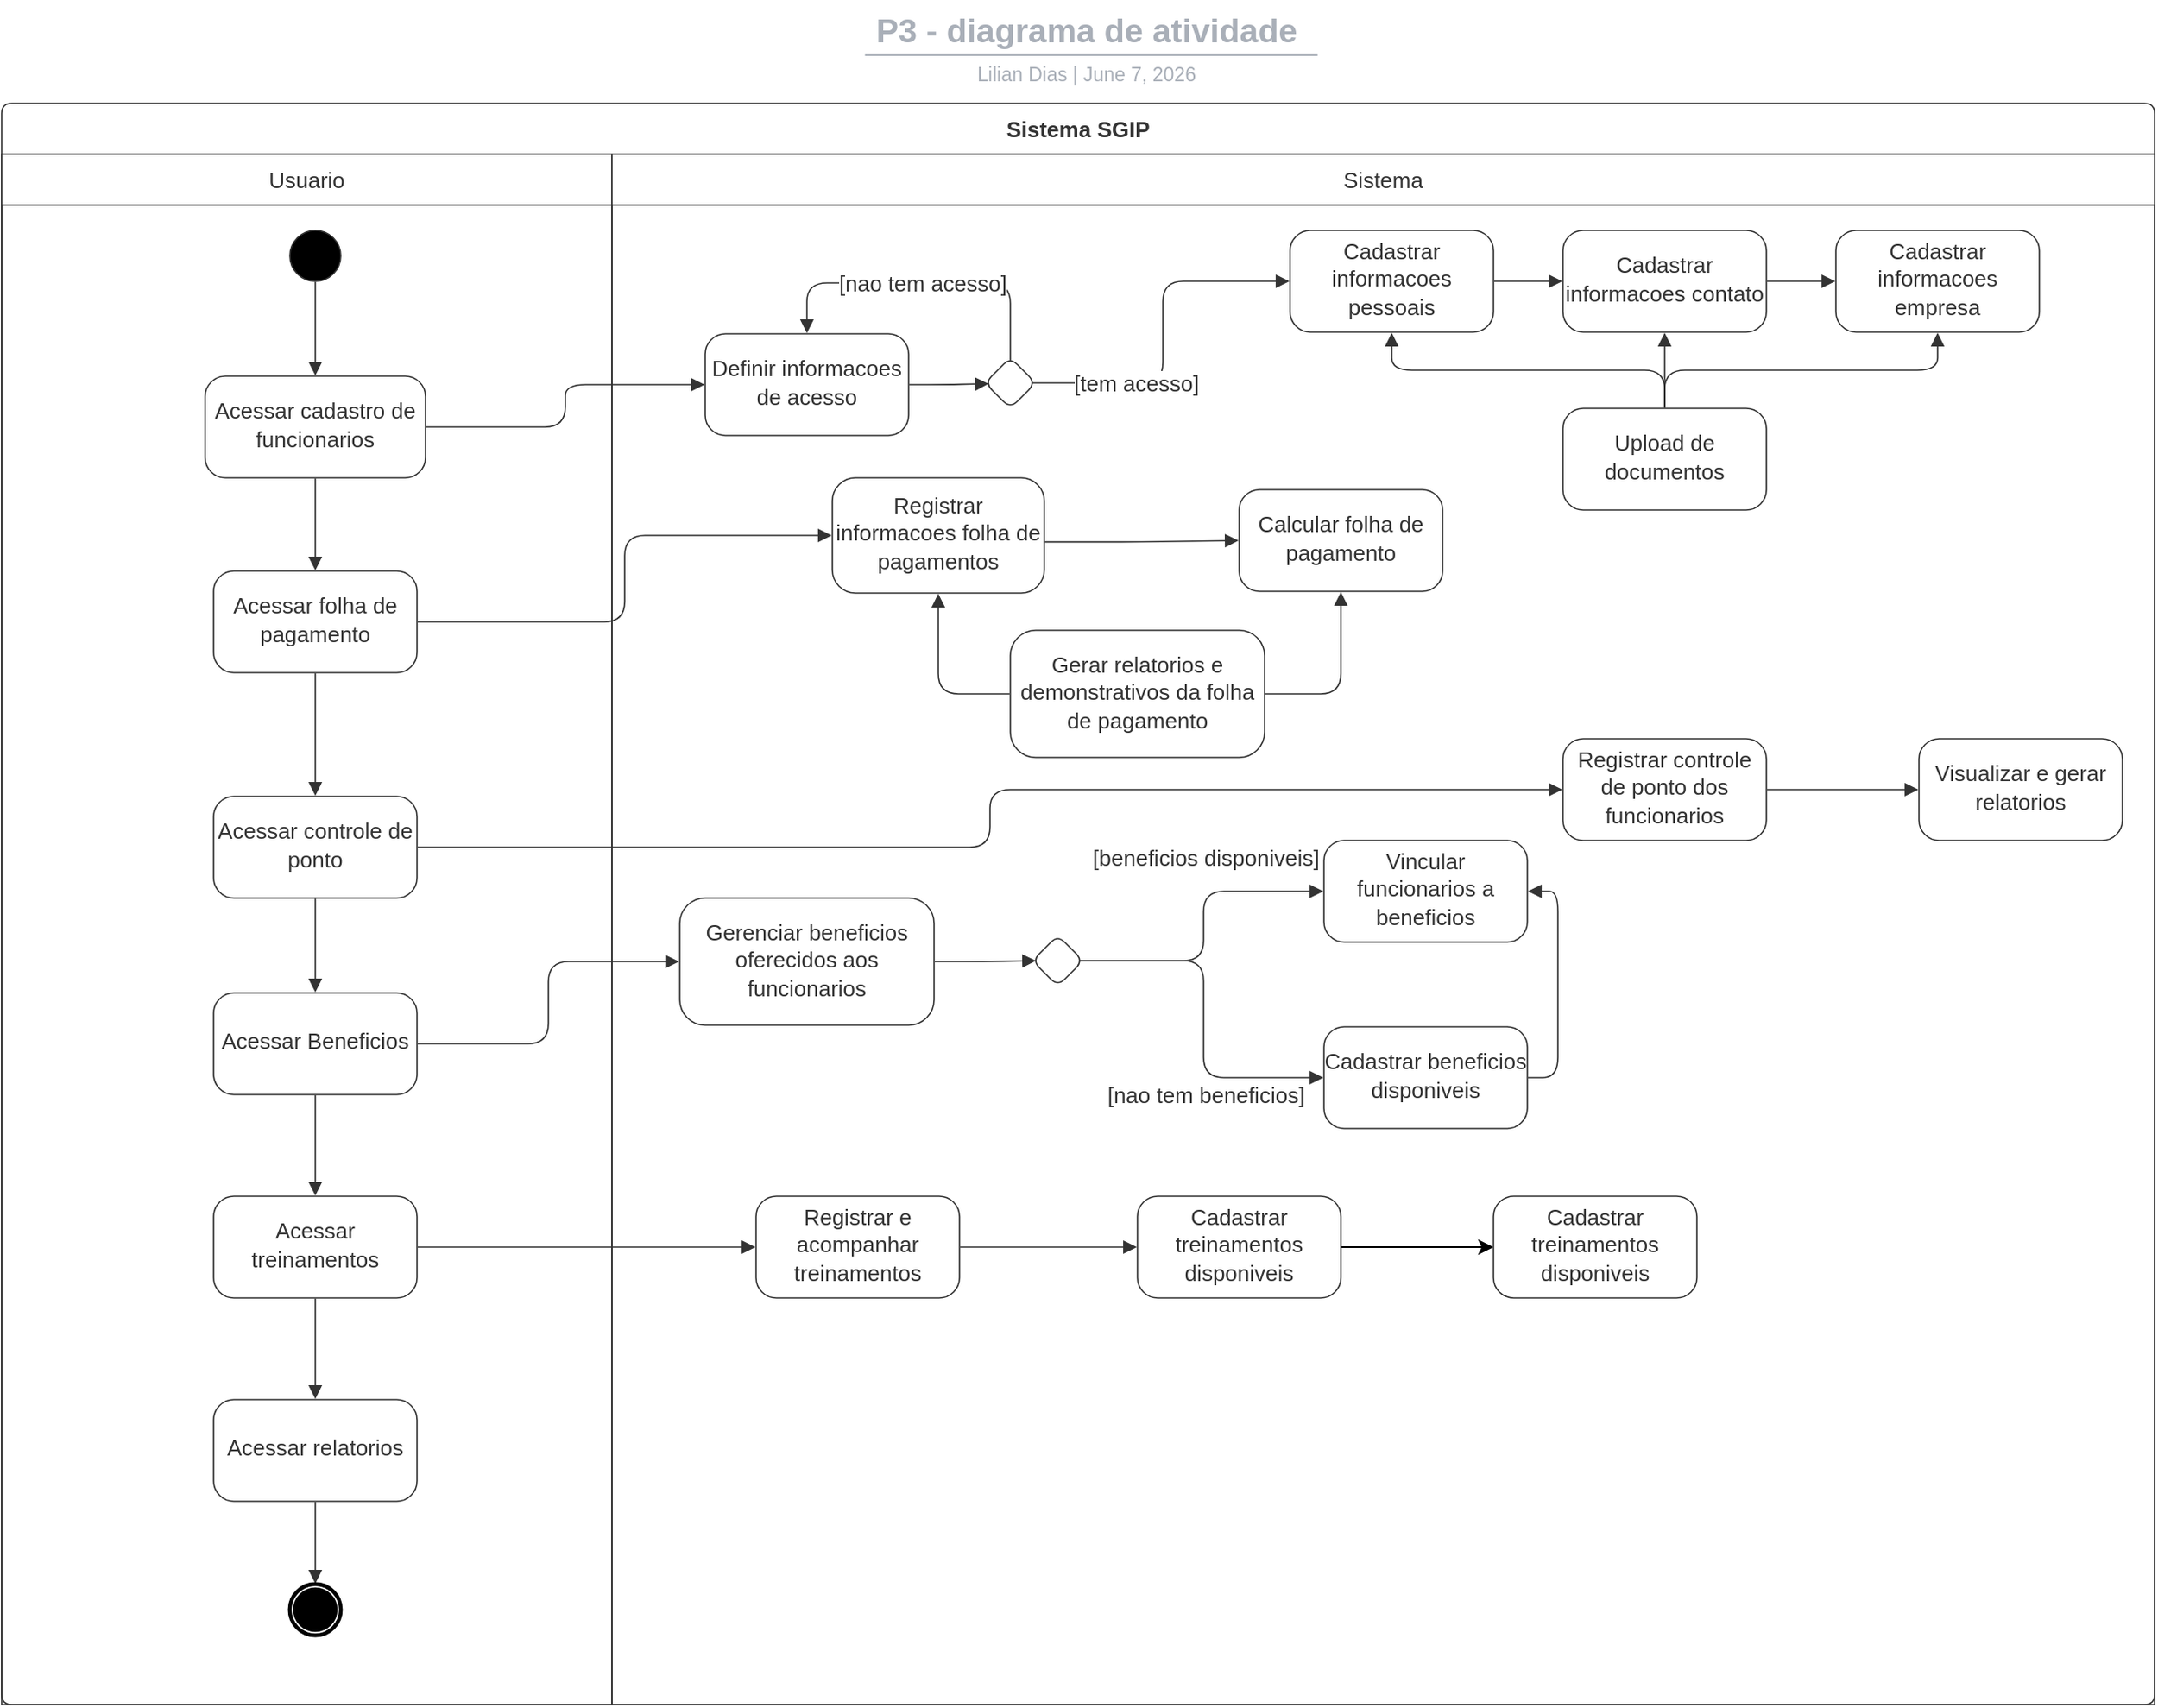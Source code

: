 <mxfile version="21.5.2" type="github">
  <diagram id="C5RBs43oDa-KdzZeNtuy" name="Page-1">
    <mxGraphModel dx="2074" dy="797" grid="1" gridSize="10" guides="1" tooltips="1" connect="1" arrows="1" fold="1" page="1" pageScale="1" pageWidth="827" pageHeight="1169" math="0" shadow="0">
      <root>
        <mxCell id="WIyWlLk6GJQsqaUBKTNV-0" />
        <mxCell id="WIyWlLk6GJQsqaUBKTNV-1" parent="WIyWlLk6GJQsqaUBKTNV-0" />
        <mxCell id="VfAm5lMC9TSW_gZZQwDL-0" value="Sistema SGIP" style="swimlane;startSize=30;html=1;whiteSpace=wrap;childLayout=stackLayout;resizeParent=1;dropTarget=0;spacing=0;strokeColor=#333333;strokeOpacity=100;fillOpacity=100;rounded=1;absoluteArcSize=1;arcSize=12;fillColor=#ffffff;strokeWidth=0.8;container=1;pointerEvents=0;collapsible=0;recursiveResize=0;fontSize=13;fontColor=#333333;align=center;" vertex="1" parent="WIyWlLk6GJQsqaUBKTNV-1">
          <mxGeometry x="20" y="75" width="1270" height="945" as="geometry" />
        </mxCell>
        <mxCell id="VfAm5lMC9TSW_gZZQwDL-1" value="Usuario" style="swimlane;html=1;whiteSpace=wrap;connectable=0;fontStyle=0;startSize=30;dropTarget=0;rounded=0;spacing=0;strokeColor=#333333;strokeOpacity=100;fillOpacity=100;fillColor=#ffffff;strokeWidth=0.8;container=1;pointerEvents=0;collapsible=0;recursiveResize=0;fontSize=13;fontColor=#333333;align=center;" vertex="1" parent="VfAm5lMC9TSW_gZZQwDL-0">
          <mxGeometry y="30" width="360.0" height="915" as="geometry" />
        </mxCell>
        <mxCell id="VfAm5lMC9TSW_gZZQwDL-2" value="Sistema" style="swimlane;html=1;whiteSpace=wrap;connectable=0;fontStyle=0;startSize=30;dropTarget=0;rounded=0;spacing=0;strokeColor=#333333;strokeOpacity=100;fillOpacity=100;fillColor=#ffffff;strokeWidth=0.8;container=1;pointerEvents=0;collapsible=0;recursiveResize=0;fontSize=13;fontColor=#333333;align=center;" vertex="1" parent="VfAm5lMC9TSW_gZZQwDL-0">
          <mxGeometry x="360.0" y="30" width="910" height="915" as="geometry" />
        </mxCell>
        <mxCell id="VfAm5lMC9TSW_gZZQwDL-3" value="" style="html=1;jettySize=18;whiteSpace=wrap;fontSize=13;fontFamily=helvetica;strokeColor=#333333;strokeOpacity=100;strokeWidth=0.8;rounded=1;arcSize=24;edgeStyle=orthogonalEdgeStyle;startArrow=none;endArrow=block;endFill=1;exitX=0.5;exitY=1.006;exitPerimeter=0;entryX=0.5;entryY=-0.013;entryPerimeter=0;lucidId=8az7VB~RR4tr;" edge="1" parent="WIyWlLk6GJQsqaUBKTNV-1" source="VfAm5lMC9TSW_gZZQwDL-17" target="VfAm5lMC9TSW_gZZQwDL-4">
          <mxGeometry width="100" height="100" relative="1" as="geometry">
            <Array as="points" />
          </mxGeometry>
        </mxCell>
        <mxCell id="VfAm5lMC9TSW_gZZQwDL-4" value="" style="html=1;overflow=block;blockSpacing=1;whiteSpace=wrap;shape=mxgraph.bpmn.shape;outline=end;symbol=terminate;strokeColor=#000000;fillColor=#ffffff;fontSize=13;spacing=3.6;strokeOpacity=100;fillOpacity=100;rounded=1;absoluteArcSize=1;arcSize=12;strokeWidth=0.8;lucidId=8az7l5J2gxka;" vertex="1" parent="WIyWlLk6GJQsqaUBKTNV-1">
          <mxGeometry x="190" y="949" width="30" height="30" as="geometry" />
        </mxCell>
        <mxCell id="VfAm5lMC9TSW_gZZQwDL-5" value="" style="group;dropTarget=0;pointerEvents=0;" vertex="1" parent="WIyWlLk6GJQsqaUBKTNV-1">
          <mxGeometry x="340" y="15" width="640" height="45" as="geometry" />
        </mxCell>
        <UserObject label="Lilian Dias |  %date{mmmm d, yyyy}%" placeholders="1" id="VfAm5lMC9TSW_gZZQwDL-6">
          <mxCell style="html=1;overflow=block;blockSpacing=1;whiteSpace=wrap;fontSize=11.5;fontColor=#a9afb8;align=center;spacingLeft=7;spacingRight=7;spacingTop=2;spacing=3;strokeOpacity=0;fillOpacity=0;rounded=1;absoluteArcSize=1;arcSize=12;fillColor=#ffffff;strokeWidth=1.5;lucidId=XAHRuz~U8Yj1;" vertex="1" parent="VfAm5lMC9TSW_gZZQwDL-5">
            <mxGeometry y="31" width="640" height="14" as="geometry" />
          </mxCell>
        </UserObject>
        <UserObject label="P3 - diagrama de atividade" placeholders="1" id="VfAm5lMC9TSW_gZZQwDL-7">
          <mxCell style="html=1;overflow=block;blockSpacing=1;whiteSpace=wrap;fontSize=19.7;fontColor=#a9afb8;fontStyle=1;align=center;spacingLeft=7;spacingRight=7;spacingTop=2;spacing=3;strokeOpacity=0;fillOpacity=0;rounded=1;absoluteArcSize=1;arcSize=12;fillColor=#ffffff;strokeWidth=1.5;lucidId=XAHRGF5BMHfK;" vertex="1" parent="VfAm5lMC9TSW_gZZQwDL-5">
            <mxGeometry width="640" height="31" as="geometry" />
          </mxCell>
        </UserObject>
        <mxCell id="VfAm5lMC9TSW_gZZQwDL-8" value="" style="html=1;jettySize=18;whiteSpace=wrap;fontSize=13;fontFamily=Helvetica;strokeColor=#a9afb8;strokeOpacity=100;strokeWidth=1.5;rounded=0;startArrow=none;endArrow=none;lucidId=XAHRdl.yW0Wk;" edge="1" parent="VfAm5lMC9TSW_gZZQwDL-5">
          <mxGeometry width="100" height="100" relative="1" as="geometry">
            <Array as="points" />
            <mxPoint x="189" y="31" as="sourcePoint" />
            <mxPoint x="456" y="31" as="targetPoint" />
          </mxGeometry>
        </mxCell>
        <mxCell id="VfAm5lMC9TSW_gZZQwDL-9" value="&lt;div style=&quot;display: flex; justify-content: center; text-align: center; align-items: baseline; font-size: 0; line-height: 1.25;margin-top: -2px;&quot;&gt;&lt;span&gt;&lt;span style=&quot;font-size:13px;color:#333333;&quot;&gt;Acessar cadastro de funcionarios&lt;/span&gt;&lt;/span&gt;&lt;/div&gt;" style="rounded=1;arcSize=20;whiteSpace=wrap;overflow=block;blockSpacing=1;html=1;fontSize=13;spacing=0;strokeColor=#333333;strokeOpacity=100;fillOpacity=100;fillColor=#ffffff;strokeWidth=0.8;" vertex="1" parent="WIyWlLk6GJQsqaUBKTNV-1">
          <mxGeometry x="140" y="236" width="130" height="60" as="geometry" />
        </mxCell>
        <mxCell id="VfAm5lMC9TSW_gZZQwDL-10" value="&lt;div style=&quot;display: flex; justify-content: center; text-align: center; align-items: baseline; font-size: 0; line-height: 1.25;margin-top: -2px;&quot;&gt;&lt;span&gt;&lt;span style=&quot;font-size:13px;color:#333333;&quot;&gt;Acessar folha de pagamento&lt;/span&gt;&lt;/span&gt;&lt;/div&gt;" style="rounded=1;arcSize=20;whiteSpace=wrap;overflow=block;blockSpacing=1;html=1;fontSize=13;spacing=0;strokeColor=#333333;strokeOpacity=100;fillOpacity=100;fillColor=#ffffff;strokeWidth=0.8;" vertex="1" parent="WIyWlLk6GJQsqaUBKTNV-1">
          <mxGeometry x="145" y="351" width="120" height="60" as="geometry" />
        </mxCell>
        <mxCell id="VfAm5lMC9TSW_gZZQwDL-11" value="&lt;div style=&quot;display: flex; justify-content: center; text-align: center; align-items: baseline; font-size: 0; line-height: 1.25;margin-top: -2px;&quot;&gt;&lt;span&gt;&lt;span style=&quot;font-size:13px;color:#333333;&quot;&gt;Acessar controle de ponto&lt;/span&gt;&lt;/span&gt;&lt;/div&gt;" style="rounded=1;arcSize=20;whiteSpace=wrap;overflow=block;blockSpacing=1;html=1;fontSize=13;spacing=0;strokeColor=#333333;strokeOpacity=100;fillOpacity=100;fillColor=#ffffff;strokeWidth=0.8;" vertex="1" parent="WIyWlLk6GJQsqaUBKTNV-1">
          <mxGeometry x="145" y="484" width="120" height="60" as="geometry" />
        </mxCell>
        <mxCell id="VfAm5lMC9TSW_gZZQwDL-12" value="" style="html=1;jettySize=18;whiteSpace=wrap;fontSize=13;strokeColor=#333333;strokeOpacity=100;strokeWidth=0.8;rounded=1;arcSize=24;edgeStyle=orthogonalEdgeStyle;startArrow=none;endArrow=block;endFill=1;exitX=0.5;exitY=1.006;exitPerimeter=0;entryX=0.5;entryY=-0.006;entryPerimeter=0;lucidId=9Hlx~xrgSM9n;" edge="1" parent="WIyWlLk6GJQsqaUBKTNV-1" source="VfAm5lMC9TSW_gZZQwDL-11" target="VfAm5lMC9TSW_gZZQwDL-13">
          <mxGeometry width="100" height="100" relative="1" as="geometry">
            <Array as="points" />
          </mxGeometry>
        </mxCell>
        <mxCell id="VfAm5lMC9TSW_gZZQwDL-13" value="&lt;div style=&quot;display: flex; justify-content: center; text-align: center; align-items: baseline; font-size: 0; line-height: 1.25;margin-top: -2px;&quot;&gt;&lt;span&gt;&lt;span style=&quot;font-size:13px;color:#333333;&quot;&gt;Acessar Beneficios&lt;/span&gt;&lt;/span&gt;&lt;/div&gt;" style="rounded=1;arcSize=20;whiteSpace=wrap;overflow=block;blockSpacing=1;html=1;fontSize=13;spacing=0;strokeColor=#333333;strokeOpacity=100;fillOpacity=100;fillColor=#ffffff;strokeWidth=0.8;" vertex="1" parent="WIyWlLk6GJQsqaUBKTNV-1">
          <mxGeometry x="145" y="600" width="120" height="60" as="geometry" />
        </mxCell>
        <mxCell id="VfAm5lMC9TSW_gZZQwDL-14" value="" style="html=1;jettySize=18;whiteSpace=wrap;fontSize=13;strokeColor=#333333;strokeOpacity=100;strokeWidth=0.8;rounded=1;arcSize=24;edgeStyle=orthogonalEdgeStyle;startArrow=none;endArrow=block;endFill=1;exitX=0.5;exitY=1.006;exitPerimeter=0;entryX=0.5;entryY=-0.006;entryPerimeter=0;lucidId=OJlxJ6i3S-UA;" edge="1" parent="WIyWlLk6GJQsqaUBKTNV-1" source="VfAm5lMC9TSW_gZZQwDL-13" target="VfAm5lMC9TSW_gZZQwDL-15">
          <mxGeometry width="100" height="100" relative="1" as="geometry">
            <Array as="points" />
          </mxGeometry>
        </mxCell>
        <mxCell id="VfAm5lMC9TSW_gZZQwDL-15" value="&lt;div style=&quot;display: flex; justify-content: center; text-align: center; align-items: baseline; font-size: 0; line-height: 1.25;margin-top: -2px;&quot;&gt;&lt;span&gt;&lt;span style=&quot;font-size:13px;color:#333333;&quot;&gt;Acessar treinamentos&lt;/span&gt;&lt;/span&gt;&lt;/div&gt;" style="rounded=1;arcSize=20;whiteSpace=wrap;overflow=block;blockSpacing=1;html=1;fontSize=13;spacing=0;strokeColor=#333333;strokeOpacity=100;fillOpacity=100;fillColor=#ffffff;strokeWidth=0.8;" vertex="1" parent="WIyWlLk6GJQsqaUBKTNV-1">
          <mxGeometry x="145" y="720" width="120" height="60" as="geometry" />
        </mxCell>
        <mxCell id="VfAm5lMC9TSW_gZZQwDL-16" value="" style="html=1;jettySize=18;whiteSpace=wrap;fontSize=13;strokeColor=#333333;strokeOpacity=100;strokeWidth=0.8;rounded=1;arcSize=24;edgeStyle=orthogonalEdgeStyle;startArrow=none;endArrow=block;endFill=1;exitX=0.5;exitY=1.006;exitPerimeter=0;entryX=0.5;entryY=-0.006;entryPerimeter=0;lucidId=-Jlx4M3DqUqU;" edge="1" parent="WIyWlLk6GJQsqaUBKTNV-1" source="VfAm5lMC9TSW_gZZQwDL-15" target="VfAm5lMC9TSW_gZZQwDL-17">
          <mxGeometry width="100" height="100" relative="1" as="geometry">
            <Array as="points" />
          </mxGeometry>
        </mxCell>
        <mxCell id="VfAm5lMC9TSW_gZZQwDL-17" value="&lt;div style=&quot;display: flex; justify-content: center; text-align: center; align-items: baseline; font-size: 0; line-height: 1.25;margin-top: -2px;&quot;&gt;&lt;span&gt;&lt;span style=&quot;font-size:13px;color:#333333;&quot;&gt;Acessar relatorios&lt;/span&gt;&lt;/span&gt;&lt;/div&gt;" style="rounded=1;arcSize=20;whiteSpace=wrap;overflow=block;blockSpacing=1;html=1;fontSize=13;spacing=0;strokeColor=#333333;strokeOpacity=100;fillOpacity=100;fillColor=#ffffff;strokeWidth=0.8;" vertex="1" parent="WIyWlLk6GJQsqaUBKTNV-1">
          <mxGeometry x="145" y="840" width="120" height="60" as="geometry" />
        </mxCell>
        <mxCell id="VfAm5lMC9TSW_gZZQwDL-18" value="&lt;div style=&quot;display: flex; justify-content: center; text-align: center; align-items: baseline; font-size: 0; line-height: 1.25;margin-top: -2px;&quot;&gt;&lt;span&gt;&lt;span style=&quot;font-size:13px;color:#333333;&quot;&gt;Cadastrar informacoes pessoais&lt;/span&gt;&lt;/span&gt;&lt;/div&gt;" style="rounded=1;arcSize=20;whiteSpace=wrap;overflow=block;blockSpacing=1;html=1;fontSize=13;spacing=0;strokeColor=#333333;strokeOpacity=100;fillOpacity=100;fillColor=#ffffff;strokeWidth=0.8;" vertex="1" parent="WIyWlLk6GJQsqaUBKTNV-1">
          <mxGeometry x="780" y="150" width="120" height="60" as="geometry" />
        </mxCell>
        <mxCell id="VfAm5lMC9TSW_gZZQwDL-19" value="&lt;div style=&quot;display: flex; justify-content: center; text-align: center; align-items: baseline; font-size: 0; line-height: 1.25;margin-top: -2px;&quot;&gt;&lt;span&gt;&lt;span style=&quot;font-size:13px;color:#333333;&quot;&gt;Cadastrar informacoes contato&lt;/span&gt;&lt;/span&gt;&lt;/div&gt;" style="rounded=1;arcSize=20;whiteSpace=wrap;overflow=block;blockSpacing=1;html=1;fontSize=13;spacing=0;strokeColor=#333333;strokeOpacity=100;fillOpacity=100;fillColor=#ffffff;strokeWidth=0.8;" vertex="1" parent="WIyWlLk6GJQsqaUBKTNV-1">
          <mxGeometry x="941" y="150" width="120" height="60" as="geometry" />
        </mxCell>
        <mxCell id="VfAm5lMC9TSW_gZZQwDL-20" value="&lt;div style=&quot;display: flex; justify-content: center; text-align: center; align-items: baseline; font-size: 0; line-height: 1.25;margin-top: -2px;&quot;&gt;&lt;span&gt;&lt;span style=&quot;font-size:13px;color:#333333;&quot;&gt;Cadastrar informacoes empresa&lt;/span&gt;&lt;/span&gt;&lt;/div&gt;" style="rounded=1;arcSize=20;whiteSpace=wrap;overflow=block;blockSpacing=1;html=1;fontSize=13;spacing=0;strokeColor=#333333;strokeOpacity=100;fillOpacity=100;fillColor=#ffffff;strokeWidth=0.8;" vertex="1" parent="WIyWlLk6GJQsqaUBKTNV-1">
          <mxGeometry x="1102" y="150" width="120" height="60" as="geometry" />
        </mxCell>
        <mxCell id="VfAm5lMC9TSW_gZZQwDL-21" value="&lt;div style=&quot;display: flex; justify-content: center; text-align: center; align-items: baseline; font-size: 0; line-height: 1.25;margin-top: -2px;&quot;&gt;&lt;span&gt;&lt;span style=&quot;font-size:13px;color:#333333;&quot;&gt;Upload de documentos&lt;/span&gt;&lt;/span&gt;&lt;/div&gt;" style="rounded=1;arcSize=20;whiteSpace=wrap;overflow=block;blockSpacing=1;html=1;fontSize=13;spacing=0;strokeColor=#333333;strokeOpacity=100;fillOpacity=100;fillColor=#ffffff;strokeWidth=0.8;" vertex="1" parent="WIyWlLk6GJQsqaUBKTNV-1">
          <mxGeometry x="941" y="255" width="120" height="60" as="geometry" />
        </mxCell>
        <mxCell id="VfAm5lMC9TSW_gZZQwDL-22" value="&lt;div style=&quot;display: flex; justify-content: center; text-align: center; align-items: baseline; font-size: 0; line-height: 1.25;margin-top: -2px;&quot;&gt;&lt;span&gt;&lt;span style=&quot;font-size:13px;color:#333333;&quot;&gt;Definir informacoes de acesso&lt;/span&gt;&lt;/span&gt;&lt;/div&gt;" style="rounded=1;arcSize=20;whiteSpace=wrap;overflow=block;blockSpacing=1;html=1;fontSize=13;spacing=0;strokeColor=#333333;strokeOpacity=100;fillOpacity=100;fillColor=#ffffff;strokeWidth=0.8;" vertex="1" parent="WIyWlLk6GJQsqaUBKTNV-1">
          <mxGeometry x="435" y="211" width="120" height="60" as="geometry" />
        </mxCell>
        <mxCell id="VfAm5lMC9TSW_gZZQwDL-23" value="&lt;div style=&quot;display: flex; justify-content: center; text-align: center; align-items: baseline; font-size: 0; line-height: 1.25;margin-top: -2px;&quot;&gt;&lt;span&gt;&lt;span style=&quot;font-size:13px;color:#333333;&quot;&gt;Calcular folha de pagamento&lt;/span&gt;&lt;/span&gt;&lt;/div&gt;" style="rounded=1;arcSize=20;whiteSpace=wrap;overflow=block;blockSpacing=1;html=1;fontSize=13;spacing=0;strokeColor=#333333;strokeOpacity=100;fillOpacity=100;fillColor=#ffffff;strokeWidth=0.8;" vertex="1" parent="WIyWlLk6GJQsqaUBKTNV-1">
          <mxGeometry x="750" y="303" width="120" height="60" as="geometry" />
        </mxCell>
        <mxCell id="VfAm5lMC9TSW_gZZQwDL-24" value="&lt;div style=&quot;display: flex; justify-content: center; text-align: center; align-items: baseline; font-size: 0; line-height: 1.25;margin-top: -2px;&quot;&gt;&lt;span&gt;&lt;span style=&quot;font-size:13px;color:#333333;&quot;&gt;Gerar relatorios e demonstrativos da folha de pagamento&lt;/span&gt;&lt;/span&gt;&lt;/div&gt;" style="rounded=1;arcSize=20;whiteSpace=wrap;overflow=block;blockSpacing=1;html=1;fontSize=13;spacing=0;strokeColor=#333333;strokeOpacity=100;fillOpacity=100;fillColor=#ffffff;strokeWidth=0.8;" vertex="1" parent="WIyWlLk6GJQsqaUBKTNV-1">
          <mxGeometry x="615" y="386" width="150" height="75" as="geometry" />
        </mxCell>
        <mxCell id="VfAm5lMC9TSW_gZZQwDL-25" value="" style="html=1;overflow=block;blockSpacing=1;whiteSpace=wrap;ellipse;fillColor=#000000;fontSize=13;spacing=0;strokeColor=#333333;strokeOpacity=100;fillOpacity=100;rounded=1;absoluteArcSize=1;arcSize=12;strokeWidth=0.8;lucidId=L6lxmeAMCi22;" vertex="1" parent="WIyWlLk6GJQsqaUBKTNV-1">
          <mxGeometry x="190" y="150" width="30" height="30" as="geometry" />
        </mxCell>
        <mxCell id="VfAm5lMC9TSW_gZZQwDL-26" value="" style="html=1;jettySize=18;whiteSpace=wrap;fontSize=13;strokeColor=#333333;strokeOpacity=100;strokeWidth=0.8;rounded=1;arcSize=24;edgeStyle=orthogonalEdgeStyle;startArrow=none;endArrow=block;endFill=1;exitX=0.5;exitY=1.013;exitPerimeter=0;entryX=0.5;entryY=-0.006;entryPerimeter=0;lucidId=~6lxOK8rLLWM;" edge="1" parent="WIyWlLk6GJQsqaUBKTNV-1" source="VfAm5lMC9TSW_gZZQwDL-25" target="VfAm5lMC9TSW_gZZQwDL-9">
          <mxGeometry width="100" height="100" relative="1" as="geometry">
            <Array as="points" />
          </mxGeometry>
        </mxCell>
        <mxCell id="VfAm5lMC9TSW_gZZQwDL-27" value="" style="html=1;jettySize=18;whiteSpace=wrap;fontSize=13;strokeColor=#333333;strokeOpacity=100;strokeWidth=0.8;rounded=1;arcSize=24;edgeStyle=orthogonalEdgeStyle;startArrow=none;endArrow=block;endFill=1;exitX=1.003;exitY=0.5;exitPerimeter=0;entryX=-0.003;entryY=0.5;entryPerimeter=0;lucidId=c~lxvWkTwuAA;" edge="1" parent="WIyWlLk6GJQsqaUBKTNV-1" source="VfAm5lMC9TSW_gZZQwDL-18" target="VfAm5lMC9TSW_gZZQwDL-19">
          <mxGeometry width="100" height="100" relative="1" as="geometry">
            <Array as="points" />
          </mxGeometry>
        </mxCell>
        <mxCell id="VfAm5lMC9TSW_gZZQwDL-28" value="" style="html=1;jettySize=18;whiteSpace=wrap;fontSize=13;strokeColor=#333333;strokeOpacity=100;strokeWidth=0.8;rounded=1;arcSize=24;edgeStyle=orthogonalEdgeStyle;startArrow=none;endArrow=block;endFill=1;exitX=1.003;exitY=0.5;exitPerimeter=0;entryX=-0.003;entryY=0.5;entryPerimeter=0;lucidId=z~lx~7n917kX;" edge="1" parent="WIyWlLk6GJQsqaUBKTNV-1" source="VfAm5lMC9TSW_gZZQwDL-19" target="VfAm5lMC9TSW_gZZQwDL-20">
          <mxGeometry width="100" height="100" relative="1" as="geometry">
            <Array as="points" />
          </mxGeometry>
        </mxCell>
        <mxCell id="VfAm5lMC9TSW_gZZQwDL-29" value="" style="html=1;jettySize=18;whiteSpace=wrap;fontSize=13;strokeColor=#333333;strokeOpacity=100;strokeWidth=0.8;rounded=1;arcSize=24;edgeStyle=orthogonalEdgeStyle;startArrow=none;endArrow=block;endFill=1;exitX=0.5;exitY=-0.006;exitPerimeter=0;entryX=0.5;entryY=1.006;entryPerimeter=0;lucidId=bbmx_AMZQRzz;" edge="1" parent="WIyWlLk6GJQsqaUBKTNV-1" source="VfAm5lMC9TSW_gZZQwDL-21" target="VfAm5lMC9TSW_gZZQwDL-18">
          <mxGeometry width="100" height="100" relative="1" as="geometry">
            <Array as="points" />
          </mxGeometry>
        </mxCell>
        <mxCell id="VfAm5lMC9TSW_gZZQwDL-30" value="" style="html=1;jettySize=18;whiteSpace=wrap;fontSize=13;strokeColor=#333333;strokeOpacity=100;strokeWidth=0.8;rounded=1;arcSize=24;edgeStyle=orthogonalEdgeStyle;startArrow=none;endArrow=block;endFill=1;exitX=0.5;exitY=-0.006;exitPerimeter=0;entryX=0.5;entryY=1.006;entryPerimeter=0;lucidId=gbmx~8WqX-Ra;" edge="1" parent="WIyWlLk6GJQsqaUBKTNV-1" source="VfAm5lMC9TSW_gZZQwDL-21" target="VfAm5lMC9TSW_gZZQwDL-19">
          <mxGeometry width="100" height="100" relative="1" as="geometry">
            <Array as="points" />
          </mxGeometry>
        </mxCell>
        <mxCell id="VfAm5lMC9TSW_gZZQwDL-31" value="" style="html=1;jettySize=18;whiteSpace=wrap;fontSize=13;strokeColor=#333333;strokeOpacity=100;strokeWidth=0.8;rounded=1;arcSize=24;edgeStyle=orthogonalEdgeStyle;startArrow=none;endArrow=block;endFill=1;exitX=0.5;exitY=-0.006;exitPerimeter=0;entryX=0.5;entryY=1.006;entryPerimeter=0;lucidId=mbmx8ubg~8YR;" edge="1" parent="WIyWlLk6GJQsqaUBKTNV-1" source="VfAm5lMC9TSW_gZZQwDL-21" target="VfAm5lMC9TSW_gZZQwDL-20">
          <mxGeometry width="100" height="100" relative="1" as="geometry">
            <Array as="points" />
          </mxGeometry>
        </mxCell>
        <mxCell id="VfAm5lMC9TSW_gZZQwDL-32" value="" style="html=1;overflow=block;blockSpacing=1;whiteSpace=wrap;shape=rhombus;fontSize=13;spacing=0;strokeColor=#333333;strokeOpacity=100;fillOpacity=100;rounded=1;absoluteArcSize=1;arcSize=12;fillColor=#ffffff;strokeWidth=0.8;lucidId=bcmxkxxRHylg;" vertex="1" parent="WIyWlLk6GJQsqaUBKTNV-1">
          <mxGeometry x="600" y="225" width="30" height="30" as="geometry" />
        </mxCell>
        <mxCell id="VfAm5lMC9TSW_gZZQwDL-33" value="" style="html=1;jettySize=18;whiteSpace=wrap;fontSize=13;fontColor=#333333;align=center;strokeColor=#333333;strokeOpacity=100;strokeWidth=0.8;rounded=1;arcSize=24;edgeStyle=orthogonalEdgeStyle;startArrow=none;endArrow=block;endFill=1;exitX=0.93;exitY=0.5;exitPerimeter=0;entryX=-0.003;entryY=0.5;entryPerimeter=0;lucidId=WfmxA.3ZWwXJ;" edge="1" parent="WIyWlLk6GJQsqaUBKTNV-1" source="VfAm5lMC9TSW_gZZQwDL-32" target="VfAm5lMC9TSW_gZZQwDL-18">
          <mxGeometry width="100" height="100" relative="1" as="geometry">
            <Array as="points" />
          </mxGeometry>
        </mxCell>
        <mxCell id="VfAm5lMC9TSW_gZZQwDL-34" value="[tem acesso]" style="text;html=1;resizable=0;labelBackgroundColor=default;align=center;verticalAlign=middle;fontColor=#333333;fontSize=13;" vertex="1" parent="VfAm5lMC9TSW_gZZQwDL-33">
          <mxGeometry x="-0.429" relative="1" as="geometry">
            <mxPoint as="offset" />
          </mxGeometry>
        </mxCell>
        <mxCell id="VfAm5lMC9TSW_gZZQwDL-35" value="" style="html=1;jettySize=18;whiteSpace=wrap;fontSize=13;strokeColor=#333333;strokeOpacity=100;strokeWidth=0.8;rounded=1;arcSize=24;edgeStyle=orthogonalEdgeStyle;startArrow=none;endArrow=block;endFill=1;exitX=1.003;exitY=0.5;exitPerimeter=0;entryX=-0.003;entryY=0.5;entryPerimeter=0;lucidId=Mgmxp80k2beB;" edge="1" parent="WIyWlLk6GJQsqaUBKTNV-1" source="VfAm5lMC9TSW_gZZQwDL-9" target="VfAm5lMC9TSW_gZZQwDL-22">
          <mxGeometry width="100" height="100" relative="1" as="geometry">
            <Array as="points" />
          </mxGeometry>
        </mxCell>
        <mxCell id="VfAm5lMC9TSW_gZZQwDL-36" value="" style="html=1;jettySize=18;whiteSpace=wrap;fontSize=13;strokeColor=#333333;strokeOpacity=100;strokeWidth=0.8;rounded=1;arcSize=24;edgeStyle=orthogonalEdgeStyle;startArrow=none;endArrow=block;endFill=1;exitX=1.003;exitY=0.5;exitPerimeter=0;entryX=0.072;entryY=0.516;entryPerimeter=0;lucidId=XgmxCBs44MdK;" edge="1" parent="WIyWlLk6GJQsqaUBKTNV-1" source="VfAm5lMC9TSW_gZZQwDL-22" target="VfAm5lMC9TSW_gZZQwDL-32">
          <mxGeometry width="100" height="100" relative="1" as="geometry">
            <Array as="points" />
          </mxGeometry>
        </mxCell>
        <mxCell id="VfAm5lMC9TSW_gZZQwDL-37" value="" style="html=1;jettySize=18;whiteSpace=wrap;fontSize=13;fontColor=#333333;align=center;strokeColor=#333333;strokeOpacity=100;strokeWidth=0.8;rounded=1;arcSize=24;edgeStyle=orthogonalEdgeStyle;startArrow=none;endArrow=block;endFill=1;exitX=0.5;exitY=0.07;exitPerimeter=0;entryX=0.5;entryY=-0.006;entryPerimeter=0;lucidId=8gmxMDL5zH5B;" edge="1" parent="WIyWlLk6GJQsqaUBKTNV-1" source="VfAm5lMC9TSW_gZZQwDL-32" target="VfAm5lMC9TSW_gZZQwDL-22">
          <mxGeometry width="100" height="100" relative="1" as="geometry">
            <Array as="points">
              <mxPoint x="615" y="181" />
              <mxPoint x="495" y="181" />
            </Array>
          </mxGeometry>
        </mxCell>
        <mxCell id="VfAm5lMC9TSW_gZZQwDL-38" value="[nao tem acesso]" style="text;html=1;resizable=0;labelBackgroundColor=default;align=center;verticalAlign=middle;fontColor=#333333;fontSize=13;" vertex="1" parent="VfAm5lMC9TSW_gZZQwDL-37">
          <mxGeometry relative="1" as="geometry">
            <mxPoint as="offset" />
          </mxGeometry>
        </mxCell>
        <mxCell id="VfAm5lMC9TSW_gZZQwDL-39" value="" style="html=1;jettySize=18;whiteSpace=wrap;fontSize=13;strokeColor=#333333;strokeOpacity=100;strokeWidth=0.8;rounded=1;arcSize=24;edgeStyle=orthogonalEdgeStyle;startArrow=none;endArrow=block;endFill=1;exitX=0.5;exitY=1.006;exitPerimeter=0;entryX=0.5;entryY=-0.006;entryPerimeter=0;lucidId=vkmxV_wnfXW1;" edge="1" parent="WIyWlLk6GJQsqaUBKTNV-1" source="VfAm5lMC9TSW_gZZQwDL-9" target="VfAm5lMC9TSW_gZZQwDL-10">
          <mxGeometry width="100" height="100" relative="1" as="geometry">
            <Array as="points" />
          </mxGeometry>
        </mxCell>
        <mxCell id="VfAm5lMC9TSW_gZZQwDL-40" value="" style="html=1;jettySize=18;whiteSpace=wrap;fontSize=13;strokeColor=#333333;strokeOpacity=100;strokeWidth=0.8;rounded=1;arcSize=24;edgeStyle=orthogonalEdgeStyle;startArrow=none;endArrow=block;endFill=1;exitX=1.003;exitY=0.5;exitPerimeter=0;entryX=-0.003;entryY=0.5;entryPerimeter=0;lucidId=5omxk-58m9eP;" edge="1" parent="WIyWlLk6GJQsqaUBKTNV-1" source="VfAm5lMC9TSW_gZZQwDL-10" target="VfAm5lMC9TSW_gZZQwDL-41">
          <mxGeometry width="100" height="100" relative="1" as="geometry">
            <Array as="points" />
          </mxGeometry>
        </mxCell>
        <mxCell id="VfAm5lMC9TSW_gZZQwDL-41" value="&lt;div style=&quot;display: flex; justify-content: center; text-align: center; align-items: baseline; font-size: 0; line-height: 1.25;margin-top: -2px;&quot;&gt;&lt;span&gt;&lt;span style=&quot;font-size:13px;color:#333333;&quot;&gt;Registrar informacoes folha de pagamentos&lt;/span&gt;&lt;/span&gt;&lt;/div&gt;" style="rounded=1;arcSize=20;whiteSpace=wrap;overflow=block;blockSpacing=1;html=1;fontSize=13;spacing=0;strokeColor=#333333;strokeOpacity=100;fillOpacity=100;fillColor=#ffffff;strokeWidth=0.8;" vertex="1" parent="WIyWlLk6GJQsqaUBKTNV-1">
          <mxGeometry x="510" y="296" width="125" height="68" as="geometry" />
        </mxCell>
        <mxCell id="VfAm5lMC9TSW_gZZQwDL-42" value="" style="html=1;jettySize=18;whiteSpace=wrap;fontSize=13;strokeColor=#333333;strokeOpacity=100;strokeWidth=0.8;rounded=1;arcSize=24;edgeStyle=orthogonalEdgeStyle;startArrow=none;endArrow=block;endFill=1;exitX=1.003;exitY=0.556;exitPerimeter=0;entryX=-0.003;entryY=0.5;entryPerimeter=0;lucidId=.rmxQD3cOd.N;" edge="1" parent="WIyWlLk6GJQsqaUBKTNV-1" source="VfAm5lMC9TSW_gZZQwDL-41" target="VfAm5lMC9TSW_gZZQwDL-23">
          <mxGeometry width="100" height="100" relative="1" as="geometry">
            <Array as="points" />
          </mxGeometry>
        </mxCell>
        <mxCell id="VfAm5lMC9TSW_gZZQwDL-43" value="" style="html=1;jettySize=18;whiteSpace=wrap;fontSize=13;strokeColor=#333333;strokeOpacity=100;strokeWidth=0.8;rounded=1;arcSize=24;edgeStyle=orthogonalEdgeStyle;startArrow=none;endArrow=block;endFill=1;exitX=1.003;exitY=0.5;exitPerimeter=0;entryX=0.5;entryY=1.006;entryPerimeter=0;lucidId=kvmx_bzah0VJ;" edge="1" parent="WIyWlLk6GJQsqaUBKTNV-1" source="VfAm5lMC9TSW_gZZQwDL-24" target="VfAm5lMC9TSW_gZZQwDL-23">
          <mxGeometry width="100" height="100" relative="1" as="geometry">
            <Array as="points" />
          </mxGeometry>
        </mxCell>
        <mxCell id="VfAm5lMC9TSW_gZZQwDL-44" value="" style="html=1;jettySize=18;whiteSpace=wrap;fontSize=13;strokeColor=#333333;strokeOpacity=100;strokeWidth=0.8;rounded=1;arcSize=24;edgeStyle=orthogonalEdgeStyle;startArrow=none;endArrow=block;endFill=1;exitX=-0.003;exitY=0.5;exitPerimeter=0;entryX=0.5;entryY=1.006;entryPerimeter=0;lucidId=nvmx_7CVjGj.;" edge="1" parent="WIyWlLk6GJQsqaUBKTNV-1" source="VfAm5lMC9TSW_gZZQwDL-24" target="VfAm5lMC9TSW_gZZQwDL-41">
          <mxGeometry width="100" height="100" relative="1" as="geometry">
            <Array as="points" />
          </mxGeometry>
        </mxCell>
        <mxCell id="VfAm5lMC9TSW_gZZQwDL-45" value="" style="html=1;jettySize=18;whiteSpace=wrap;fontSize=13;strokeColor=#333333;strokeOpacity=100;strokeWidth=0.8;rounded=1;arcSize=24;edgeStyle=orthogonalEdgeStyle;startArrow=none;endArrow=block;endFill=1;exitX=0.5;exitY=1.006;exitPerimeter=0;entryX=0.5;entryY=-0.006;entryPerimeter=0;lucidId=Zvmx~30Lz1t-;" edge="1" parent="WIyWlLk6GJQsqaUBKTNV-1" source="VfAm5lMC9TSW_gZZQwDL-10" target="VfAm5lMC9TSW_gZZQwDL-11">
          <mxGeometry width="100" height="100" relative="1" as="geometry">
            <Array as="points" />
          </mxGeometry>
        </mxCell>
        <mxCell id="VfAm5lMC9TSW_gZZQwDL-46" value="" style="html=1;jettySize=18;whiteSpace=wrap;fontSize=13;strokeColor=#333333;strokeOpacity=100;strokeWidth=0.8;rounded=1;arcSize=24;edgeStyle=orthogonalEdgeStyle;startArrow=none;endArrow=block;endFill=1;exitX=1.003;exitY=0.5;exitPerimeter=0;entryX=-0.003;entryY=0.5;entryPerimeter=0;lucidId=RymxCGSnOFm7;" edge="1" parent="WIyWlLk6GJQsqaUBKTNV-1" source="VfAm5lMC9TSW_gZZQwDL-11" target="VfAm5lMC9TSW_gZZQwDL-47">
          <mxGeometry width="100" height="100" relative="1" as="geometry">
            <Array as="points" />
          </mxGeometry>
        </mxCell>
        <mxCell id="VfAm5lMC9TSW_gZZQwDL-47" value="&lt;div style=&quot;display: flex; justify-content: center; text-align: center; align-items: baseline; font-size: 0; line-height: 1.25;margin-top: -2px;&quot;&gt;&lt;span&gt;&lt;span style=&quot;font-size:13px;color:#333333;&quot;&gt;Registrar controle de ponto dos funcionarios&lt;/span&gt;&lt;/span&gt;&lt;/div&gt;" style="rounded=1;arcSize=20;whiteSpace=wrap;overflow=block;blockSpacing=1;html=1;fontSize=13;spacing=0;strokeColor=#333333;strokeOpacity=100;fillOpacity=100;fillColor=#ffffff;strokeWidth=0.8;" vertex="1" parent="WIyWlLk6GJQsqaUBKTNV-1">
          <mxGeometry x="941" y="450" width="120" height="60" as="geometry" />
        </mxCell>
        <mxCell id="VfAm5lMC9TSW_gZZQwDL-48" value="" style="html=1;jettySize=18;whiteSpace=wrap;fontSize=13;strokeColor=#333333;strokeOpacity=100;strokeWidth=0.8;rounded=1;arcSize=24;edgeStyle=orthogonalEdgeStyle;startArrow=none;endArrow=block;endFill=1;exitX=1.003;exitY=0.5;exitPerimeter=0;entryX=-0.003;entryY=0.5;entryPerimeter=0;lucidId=FzmxuC1Zy0om;" edge="1" parent="WIyWlLk6GJQsqaUBKTNV-1" source="VfAm5lMC9TSW_gZZQwDL-47" target="VfAm5lMC9TSW_gZZQwDL-49">
          <mxGeometry width="100" height="100" relative="1" as="geometry">
            <Array as="points" />
          </mxGeometry>
        </mxCell>
        <mxCell id="VfAm5lMC9TSW_gZZQwDL-49" value="&lt;div style=&quot;display: flex; justify-content: center; text-align: center; align-items: baseline; font-size: 0; line-height: 1.25;margin-top: -2px;&quot;&gt;&lt;span&gt;&lt;span style=&quot;font-size:13px;color:#333333;&quot;&gt;Visualizar e gerar relatorios&lt;/span&gt;&lt;/span&gt;&lt;/div&gt;" style="rounded=1;arcSize=20;whiteSpace=wrap;overflow=block;blockSpacing=1;html=1;fontSize=13;spacing=0;strokeColor=#333333;strokeOpacity=100;fillOpacity=100;fillColor=#ffffff;strokeWidth=0.8;" vertex="1" parent="WIyWlLk6GJQsqaUBKTNV-1">
          <mxGeometry x="1151" y="450" width="120" height="60" as="geometry" />
        </mxCell>
        <mxCell id="VfAm5lMC9TSW_gZZQwDL-50" value="" style="html=1;jettySize=18;whiteSpace=wrap;fontSize=13;strokeColor=#333333;strokeOpacity=100;strokeWidth=0.8;rounded=1;arcSize=24;edgeStyle=orthogonalEdgeStyle;startArrow=none;endArrow=block;endFill=1;exitX=1.003;exitY=0.5;exitPerimeter=0;entryX=-0.003;entryY=0.5;entryPerimeter=0;lucidId=8Amx2CGvnUol;" edge="1" parent="WIyWlLk6GJQsqaUBKTNV-1" source="VfAm5lMC9TSW_gZZQwDL-13" target="VfAm5lMC9TSW_gZZQwDL-51">
          <mxGeometry width="100" height="100" relative="1" as="geometry">
            <Array as="points" />
          </mxGeometry>
        </mxCell>
        <mxCell id="VfAm5lMC9TSW_gZZQwDL-51" value="&lt;div style=&quot;display: flex; justify-content: center; text-align: center; align-items: baseline; font-size: 0; line-height: 1.25;margin-top: -2px;&quot;&gt;&lt;span&gt;&lt;span style=&quot;font-size:13px;color:#333333;&quot;&gt;Gerenciar beneficios oferecidos aos funcionarios&lt;/span&gt;&lt;/span&gt;&lt;/div&gt;" style="rounded=1;arcSize=20;whiteSpace=wrap;overflow=block;blockSpacing=1;html=1;fontSize=13;spacing=0;strokeColor=#333333;strokeOpacity=100;fillOpacity=100;fillColor=#ffffff;strokeWidth=0.8;" vertex="1" parent="WIyWlLk6GJQsqaUBKTNV-1">
          <mxGeometry x="420" y="544" width="150" height="75" as="geometry" />
        </mxCell>
        <mxCell id="VfAm5lMC9TSW_gZZQwDL-52" value="" style="html=1;overflow=block;blockSpacing=1;whiteSpace=wrap;shape=rhombus;fontSize=13;spacing=0;strokeColor=#333333;strokeOpacity=100;fillOpacity=100;rounded=1;absoluteArcSize=1;arcSize=12;fillColor=#ffffff;strokeWidth=0.8;lucidId=bCmxeYKT.0cf;" vertex="1" parent="WIyWlLk6GJQsqaUBKTNV-1">
          <mxGeometry x="628" y="566" width="30" height="30" as="geometry" />
        </mxCell>
        <mxCell id="VfAm5lMC9TSW_gZZQwDL-53" value="" style="html=1;jettySize=18;whiteSpace=wrap;fontSize=13;fontColor=#333333;align=center;strokeColor=#333333;strokeOpacity=100;strokeWidth=0.8;rounded=1;arcSize=24;edgeStyle=orthogonalEdgeStyle;startArrow=none;endArrow=block;endFill=1;exitX=0.93;exitY=0.5;exitPerimeter=0;entryX=-0.003;entryY=0.5;entryPerimeter=0;lucidId=HCmxaGBUtWc6;" edge="1" parent="WIyWlLk6GJQsqaUBKTNV-1" source="VfAm5lMC9TSW_gZZQwDL-52" target="VfAm5lMC9TSW_gZZQwDL-55">
          <mxGeometry width="100" height="100" relative="1" as="geometry">
            <Array as="points" />
          </mxGeometry>
        </mxCell>
        <mxCell id="VfAm5lMC9TSW_gZZQwDL-54" value="[beneficios disponiveis]" style="text;html=1;resizable=0;labelBackgroundColor=default;align=center;verticalAlign=middle;fontColor=#333333;fontSize=13;" vertex="1" parent="VfAm5lMC9TSW_gZZQwDL-53">
          <mxGeometry x="0.495" relative="1" as="geometry">
            <mxPoint x="-23" y="-20" as="offset" />
          </mxGeometry>
        </mxCell>
        <mxCell id="VfAm5lMC9TSW_gZZQwDL-55" value="&lt;div style=&quot;display: flex; justify-content: center; text-align: center; align-items: baseline; font-size: 0; line-height: 1.25;margin-top: -2px;&quot;&gt;&lt;span&gt;&lt;span style=&quot;font-size:13px;color:#333333;&quot;&gt;Vincular funcionarios a beneficios&lt;/span&gt;&lt;/span&gt;&lt;/div&gt;" style="rounded=1;arcSize=20;whiteSpace=wrap;overflow=block;blockSpacing=1;html=1;fontSize=13;spacing=0;strokeColor=#333333;strokeOpacity=100;fillOpacity=100;fillColor=#ffffff;strokeWidth=0.8;" vertex="1" parent="WIyWlLk6GJQsqaUBKTNV-1">
          <mxGeometry x="800" y="510" width="120" height="60" as="geometry" />
        </mxCell>
        <mxCell id="VfAm5lMC9TSW_gZZQwDL-56" value="" style="html=1;jettySize=18;whiteSpace=wrap;fontSize=13;strokeColor=#333333;strokeOpacity=100;strokeWidth=0.8;rounded=1;arcSize=24;edgeStyle=orthogonalEdgeStyle;startArrow=none;endArrow=block;endFill=1;exitX=1.003;exitY=0.5;exitPerimeter=0;entryX=0.07;entryY=0.5;entryPerimeter=0;lucidId=BDmx74TZg~v.;" edge="1" parent="WIyWlLk6GJQsqaUBKTNV-1" source="VfAm5lMC9TSW_gZZQwDL-51" target="VfAm5lMC9TSW_gZZQwDL-52">
          <mxGeometry width="100" height="100" relative="1" as="geometry">
            <Array as="points" />
          </mxGeometry>
        </mxCell>
        <mxCell id="VfAm5lMC9TSW_gZZQwDL-57" value="" style="html=1;jettySize=18;whiteSpace=wrap;fontSize=13;fontColor=#333333;align=center;strokeColor=#333333;strokeOpacity=100;strokeWidth=0.8;rounded=1;arcSize=24;edgeStyle=orthogonalEdgeStyle;startArrow=none;endArrow=block;endFill=1;exitX=0.93;exitY=0.5;exitPerimeter=0;entryX=-0.003;entryY=0.5;entryPerimeter=0;lucidId=FEmx88rf.SyC;" edge="1" parent="WIyWlLk6GJQsqaUBKTNV-1" source="VfAm5lMC9TSW_gZZQwDL-52" target="VfAm5lMC9TSW_gZZQwDL-59">
          <mxGeometry width="100" height="100" relative="1" as="geometry">
            <Array as="points" />
          </mxGeometry>
        </mxCell>
        <mxCell id="VfAm5lMC9TSW_gZZQwDL-58" value="[nao tem beneficios]" style="text;html=1;resizable=0;labelBackgroundColor=default;align=center;verticalAlign=middle;fontColor=#333333;fontSize=13;" vertex="1" parent="VfAm5lMC9TSW_gZZQwDL-57">
          <mxGeometry x="0.532" relative="1" as="geometry">
            <mxPoint x="-20" y="10" as="offset" />
          </mxGeometry>
        </mxCell>
        <mxCell id="VfAm5lMC9TSW_gZZQwDL-59" value="&lt;div style=&quot;display: flex; justify-content: center; text-align: center; align-items: baseline; font-size: 0; line-height: 1.25;margin-top: -2px;&quot;&gt;&lt;span&gt;&lt;span style=&quot;font-size:13px;color:#333333;&quot;&gt;Cadastrar beneficios disponiveis&lt;/span&gt;&lt;/span&gt;&lt;/div&gt;" style="rounded=1;arcSize=20;whiteSpace=wrap;overflow=block;blockSpacing=1;html=1;fontSize=13;spacing=0;strokeColor=#333333;strokeOpacity=100;fillOpacity=100;fillColor=#ffffff;strokeWidth=0.8;" vertex="1" parent="WIyWlLk6GJQsqaUBKTNV-1">
          <mxGeometry x="800" y="620" width="120" height="60" as="geometry" />
        </mxCell>
        <mxCell id="VfAm5lMC9TSW_gZZQwDL-60" value="" style="html=1;jettySize=18;whiteSpace=wrap;fontSize=13;strokeColor=#333333;strokeOpacity=100;strokeWidth=0.8;rounded=1;arcSize=24;edgeStyle=orthogonalEdgeStyle;startArrow=none;endArrow=block;endFill=1;exitX=1.003;exitY=0.5;exitPerimeter=0;entryX=-0.003;entryY=0.5;entryPerimeter=0;lucidId=QHmx5dsPLNJo;" edge="1" parent="WIyWlLk6GJQsqaUBKTNV-1" source="VfAm5lMC9TSW_gZZQwDL-15" target="VfAm5lMC9TSW_gZZQwDL-62">
          <mxGeometry width="100" height="100" relative="1" as="geometry">
            <Array as="points" />
          </mxGeometry>
        </mxCell>
        <mxCell id="VfAm5lMC9TSW_gZZQwDL-61" value="" style="html=1;jettySize=18;whiteSpace=wrap;fontSize=13;strokeColor=#333333;strokeOpacity=100;strokeWidth=0.8;rounded=1;arcSize=24;edgeStyle=orthogonalEdgeStyle;startArrow=none;endArrow=block;endFill=1;exitX=1.003;exitY=0.5;exitPerimeter=0;entryX=1.003;entryY=0.5;entryPerimeter=0;lucidId=kImxD92PJVh0;" edge="1" parent="WIyWlLk6GJQsqaUBKTNV-1" source="VfAm5lMC9TSW_gZZQwDL-59" target="VfAm5lMC9TSW_gZZQwDL-55">
          <mxGeometry width="100" height="100" relative="1" as="geometry">
            <Array as="points" />
          </mxGeometry>
        </mxCell>
        <mxCell id="VfAm5lMC9TSW_gZZQwDL-62" value="&lt;div style=&quot;display: flex; justify-content: center; text-align: center; align-items: baseline; font-size: 0; line-height: 1.25;margin-top: -2px;&quot;&gt;&lt;span&gt;&lt;span style=&quot;font-size:13px;color:#333333;&quot;&gt;Registrar e acompanhar treinamentos&lt;/span&gt;&lt;/span&gt;&lt;/div&gt;" style="rounded=1;arcSize=20;whiteSpace=wrap;overflow=block;blockSpacing=1;html=1;fontSize=13;spacing=0;strokeColor=#333333;strokeOpacity=100;fillOpacity=100;fillColor=#ffffff;strokeWidth=0.8;" vertex="1" parent="WIyWlLk6GJQsqaUBKTNV-1">
          <mxGeometry x="465" y="720" width="120" height="60" as="geometry" />
        </mxCell>
        <mxCell id="VfAm5lMC9TSW_gZZQwDL-63" value="" style="html=1;jettySize=18;whiteSpace=wrap;fontSize=13;strokeColor=#333333;strokeOpacity=100;strokeWidth=0.8;rounded=1;arcSize=24;edgeStyle=orthogonalEdgeStyle;startArrow=none;endArrow=block;endFill=1;exitX=1.003;exitY=0.5;exitPerimeter=0;entryX=-0.003;entryY=0.5;entryPerimeter=0;lucidId=pMmxdGobCDly;" edge="1" parent="WIyWlLk6GJQsqaUBKTNV-1" source="VfAm5lMC9TSW_gZZQwDL-62" target="VfAm5lMC9TSW_gZZQwDL-64">
          <mxGeometry width="100" height="100" relative="1" as="geometry">
            <Array as="points" />
          </mxGeometry>
        </mxCell>
        <mxCell id="VfAm5lMC9TSW_gZZQwDL-67" style="edgeStyle=orthogonalEdgeStyle;rounded=0;orthogonalLoop=1;jettySize=auto;html=1;" edge="1" parent="WIyWlLk6GJQsqaUBKTNV-1" source="VfAm5lMC9TSW_gZZQwDL-64" target="VfAm5lMC9TSW_gZZQwDL-66">
          <mxGeometry relative="1" as="geometry" />
        </mxCell>
        <mxCell id="VfAm5lMC9TSW_gZZQwDL-64" value="&lt;div style=&quot;display: flex; justify-content: center; text-align: center; align-items: baseline; font-size: 0; line-height: 1.25;margin-top: -2px;&quot;&gt;&lt;span&gt;&lt;span style=&quot;font-size:13px;color:#333333;&quot;&gt;Cadastrar treinamentos disponiveis&lt;/span&gt;&lt;/span&gt;&lt;/div&gt;" style="rounded=1;arcSize=20;whiteSpace=wrap;overflow=block;blockSpacing=1;html=1;fontSize=13;spacing=0;strokeColor=#333333;strokeOpacity=100;fillOpacity=100;fillColor=#ffffff;strokeWidth=0.8;" vertex="1" parent="WIyWlLk6GJQsqaUBKTNV-1">
          <mxGeometry x="690" y="720" width="120" height="60" as="geometry" />
        </mxCell>
        <mxCell id="VfAm5lMC9TSW_gZZQwDL-66" value="&lt;div style=&quot;display: flex; justify-content: center; text-align: center; align-items: baseline; font-size: 0; line-height: 1.25;margin-top: -2px;&quot;&gt;&lt;span&gt;&lt;span style=&quot;font-size:13px;color:#333333;&quot;&gt;Cadastrar treinamentos disponiveis&lt;/span&gt;&lt;/span&gt;&lt;/div&gt;" style="rounded=1;arcSize=20;whiteSpace=wrap;overflow=block;blockSpacing=1;html=1;fontSize=13;spacing=0;strokeColor=#333333;strokeOpacity=100;fillOpacity=100;fillColor=#ffffff;strokeWidth=0.8;" vertex="1" parent="WIyWlLk6GJQsqaUBKTNV-1">
          <mxGeometry x="900" y="720" width="120" height="60" as="geometry" />
        </mxCell>
      </root>
    </mxGraphModel>
  </diagram>
</mxfile>

